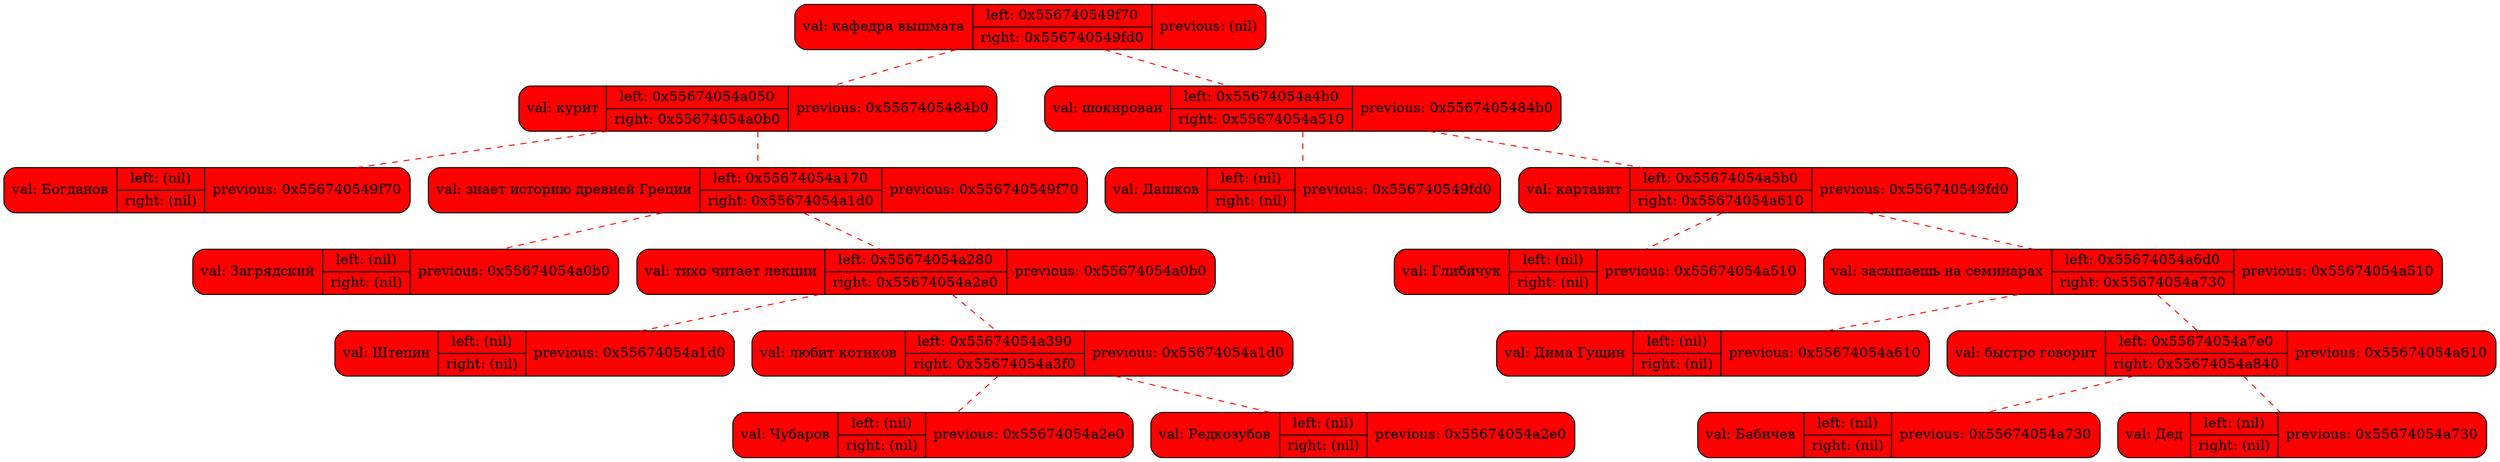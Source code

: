 digraph tree {
	rankdir=HR;
	label0x5567405484b0[shape=record, style="rounded, filled", fillcolor=red, label="{ {val: кафедра вышмата | {left: 0x556740549f70 | right: 0x556740549fd0} | previous: (nil) }}"];
	label0x556740549f70[shape=record, style="rounded, filled", fillcolor=red, label="{ {val: курит | {left: 0x55674054a050 | right: 0x55674054a0b0} | previous: 0x5567405484b0 }}"];
	label0x5567405484b0->label0x556740549f70 [color="red", style="dashed",arrowhead="none"]	label0x55674054a050[shape=record, style="rounded, filled", fillcolor=red, label="{ {val: Богданов | {left: (nil) | right: (nil)} | previous: 0x556740549f70 }}"];
	label0x556740549f70->label0x55674054a050 [color="red", style="dashed",arrowhead="none"]	label0x55674054a0b0[shape=record, style="rounded, filled", fillcolor=red, label="{ {val: знает историю древней Греции | {left: 0x55674054a170 | right: 0x55674054a1d0} | previous: 0x556740549f70 }}"];
	label0x556740549f70->label0x55674054a0b0 [color="red", style="dashed",arrowhead="none"]	label0x55674054a170[shape=record, style="rounded, filled", fillcolor=red, label="{ {val: Загрядский | {left: (nil) | right: (nil)} | previous: 0x55674054a0b0 }}"];
	label0x55674054a0b0->label0x55674054a170 [color="red", style="dashed",arrowhead="none"]	label0x55674054a1d0[shape=record, style="rounded, filled", fillcolor=red, label="{ {val: тихо читает лекции | {left: 0x55674054a280 | right: 0x55674054a2e0} | previous: 0x55674054a0b0 }}"];
	label0x55674054a0b0->label0x55674054a1d0 [color="red", style="dashed",arrowhead="none"]	label0x55674054a280[shape=record, style="rounded, filled", fillcolor=red, label="{ {val: Штепин | {left: (nil) | right: (nil)} | previous: 0x55674054a1d0 }}"];
	label0x55674054a1d0->label0x55674054a280 [color="red", style="dashed",arrowhead="none"]	label0x55674054a2e0[shape=record, style="rounded, filled", fillcolor=red, label="{ {val: любит котиков | {left: 0x55674054a390 | right: 0x55674054a3f0} | previous: 0x55674054a1d0 }}"];
	label0x55674054a1d0->label0x55674054a2e0 [color="red", style="dashed",arrowhead="none"]	label0x55674054a390[shape=record, style="rounded, filled", fillcolor=red, label="{ {val: Чубаров | {left: (nil) | right: (nil)} | previous: 0x55674054a2e0 }}"];
	label0x55674054a2e0->label0x55674054a390 [color="red", style="dashed",arrowhead="none"]	label0x55674054a3f0[shape=record, style="rounded, filled", fillcolor=red, label="{ {val: Редкозубов | {left: (nil) | right: (nil)} | previous: 0x55674054a2e0 }}"];
	label0x55674054a2e0->label0x55674054a3f0 [color="red", style="dashed",arrowhead="none"]	label0x556740549fd0[shape=record, style="rounded, filled", fillcolor=red, label="{ {val: шокирован | {left: 0x55674054a4b0 | right: 0x55674054a510} | previous: 0x5567405484b0 }}"];
	label0x5567405484b0->label0x556740549fd0 [color="red", style="dashed",arrowhead="none"]	label0x55674054a4b0[shape=record, style="rounded, filled", fillcolor=red, label="{ {val: Дашков | {left: (nil) | right: (nil)} | previous: 0x556740549fd0 }}"];
	label0x556740549fd0->label0x55674054a4b0 [color="red", style="dashed",arrowhead="none"]	label0x55674054a510[shape=record, style="rounded, filled", fillcolor=red, label="{ {val: картавит | {left: 0x55674054a5b0 | right: 0x55674054a610} | previous: 0x556740549fd0 }}"];
	label0x556740549fd0->label0x55674054a510 [color="red", style="dashed",arrowhead="none"]	label0x55674054a5b0[shape=record, style="rounded, filled", fillcolor=red, label="{ {val: Глибичук | {left: (nil) | right: (nil)} | previous: 0x55674054a510 }}"];
	label0x55674054a510->label0x55674054a5b0 [color="red", style="dashed",arrowhead="none"]	label0x55674054a610[shape=record, style="rounded, filled", fillcolor=red, label="{ {val: засыпаешь на семинарах | {left: 0x55674054a6d0 | right: 0x55674054a730} | previous: 0x55674054a510 }}"];
	label0x55674054a510->label0x55674054a610 [color="red", style="dashed",arrowhead="none"]	label0x55674054a6d0[shape=record, style="rounded, filled", fillcolor=red, label="{ {val: Дима Гущин | {left: (nil) | right: (nil)} | previous: 0x55674054a610 }}"];
	label0x55674054a610->label0x55674054a6d0 [color="red", style="dashed",arrowhead="none"]	label0x55674054a730[shape=record, style="rounded, filled", fillcolor=red, label="{ {val: быстро говорит | {left: 0x55674054a7e0 | right: 0x55674054a840} | previous: 0x55674054a610 }}"];
	label0x55674054a610->label0x55674054a730 [color="red", style="dashed",arrowhead="none"]	label0x55674054a7e0[shape=record, style="rounded, filled", fillcolor=red, label="{ {val: Бабичев | {left: (nil) | right: (nil)} | previous: 0x55674054a730 }}"];
	label0x55674054a730->label0x55674054a7e0 [color="red", style="dashed",arrowhead="none"]	label0x55674054a840[shape=record, style="rounded, filled", fillcolor=red, label="{ {val: Дед | {left: (nil) | right: (nil)} | previous: 0x55674054a730 }}"];
	label0x55674054a730->label0x55674054a840 [color="red", style="dashed",arrowhead="none"]}